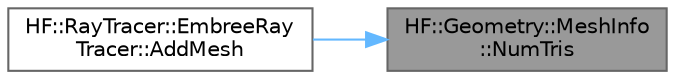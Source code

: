 digraph "HF::Geometry::MeshInfo::NumTris"
{
 // LATEX_PDF_SIZE
  bgcolor="transparent";
  edge [fontname=Helvetica,fontsize=10,labelfontname=Helvetica,labelfontsize=10];
  node [fontname=Helvetica,fontsize=10,shape=box,height=0.2,width=0.4];
  rankdir="RL";
  Node1 [label="HF::Geometry::MeshInfo\l::NumTris",height=0.2,width=0.4,color="gray40", fillcolor="grey60", style="filled", fontcolor="black",tooltip="Calculate the total number of triangles in this mesh."];
  Node1 -> Node2 [dir="back",color="steelblue1",style="solid"];
  Node2 [label="HF::RayTracer::EmbreeRay\lTracer::AddMesh",height=0.2,width=0.4,color="grey40", fillcolor="white", style="filled",URL="$a01411.html#ad5389e05e451a8d8820c4deea886db3f",tooltip="Add a new mesh to the BVH with the specified ID. If False, then the addition failed,..."];
}
